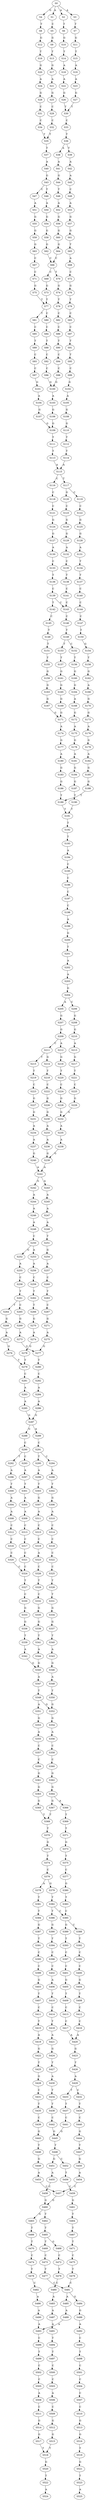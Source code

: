 strict digraph  {
	S0 -> S1 [ label = A ];
	S0 -> S2 [ label = A ];
	S0 -> S3 [ label = A ];
	S0 -> S4 [ label = G ];
	S1 -> S5 [ label = C ];
	S2 -> S6 [ label = T ];
	S3 -> S7 [ label = T ];
	S4 -> S8 [ label = T ];
	S5 -> S9 [ label = G ];
	S6 -> S10 [ label = G ];
	S7 -> S11 [ label = G ];
	S8 -> S12 [ label = G ];
	S9 -> S13 [ label = T ];
	S10 -> S14 [ label = T ];
	S11 -> S15 [ label = T ];
	S12 -> S16 [ label = T ];
	S13 -> S17 [ label = G ];
	S14 -> S18 [ label = A ];
	S15 -> S19 [ label = A ];
	S16 -> S20 [ label = G ];
	S17 -> S21 [ label = A ];
	S18 -> S22 [ label = A ];
	S19 -> S23 [ label = A ];
	S20 -> S24 [ label = A ];
	S21 -> S25 [ label = G ];
	S22 -> S26 [ label = G ];
	S23 -> S27 [ label = G ];
	S24 -> S28 [ label = G ];
	S25 -> S29 [ label = C ];
	S26 -> S30 [ label = T ];
	S27 -> S30 [ label = T ];
	S28 -> S31 [ label = C ];
	S29 -> S32 [ label = C ];
	S30 -> S33 [ label = C ];
	S31 -> S34 [ label = C ];
	S32 -> S35 [ label = T ];
	S33 -> S36 [ label = T ];
	S34 -> S35 [ label = T ];
	S35 -> S37 [ label = T ];
	S36 -> S38 [ label = A ];
	S36 -> S39 [ label = T ];
	S37 -> S40 [ label = A ];
	S38 -> S41 [ label = A ];
	S39 -> S42 [ label = A ];
	S40 -> S43 [ label = G ];
	S41 -> S44 [ label = G ];
	S42 -> S45 [ label = A ];
	S43 -> S46 [ label = T ];
	S43 -> S47 [ label = C ];
	S44 -> S48 [ label = T ];
	S45 -> S49 [ label = C ];
	S46 -> S50 [ label = A ];
	S47 -> S51 [ label = A ];
	S48 -> S52 [ label = A ];
	S49 -> S53 [ label = A ];
	S50 -> S54 [ label = G ];
	S51 -> S55 [ label = G ];
	S52 -> S56 [ label = G ];
	S53 -> S57 [ label = G ];
	S54 -> S58 [ label = G ];
	S55 -> S59 [ label = G ];
	S56 -> S60 [ label = G ];
	S57 -> S61 [ label = G ];
	S58 -> S62 [ label = G ];
	S59 -> S63 [ label = G ];
	S60 -> S64 [ label = G ];
	S61 -> S65 [ label = T ];
	S62 -> S66 [ label = C ];
	S63 -> S67 [ label = C ];
	S64 -> S66 [ label = C ];
	S65 -> S68 [ label = A ];
	S66 -> S69 [ label = C ];
	S66 -> S70 [ label = T ];
	S67 -> S71 [ label = C ];
	S68 -> S72 [ label = C ];
	S69 -> S73 [ label = G ];
	S70 -> S74 [ label = G ];
	S71 -> S75 [ label = G ];
	S72 -> S76 [ label = G ];
	S73 -> S77 [ label = T ];
	S74 -> S78 [ label = T ];
	S75 -> S77 [ label = T ];
	S76 -> S79 [ label = T ];
	S77 -> S80 [ label = C ];
	S77 -> S81 [ label = T ];
	S78 -> S82 [ label = C ];
	S79 -> S83 [ label = C ];
	S80 -> S84 [ label = C ];
	S81 -> S85 [ label = C ];
	S82 -> S86 [ label = C ];
	S83 -> S87 [ label = C ];
	S84 -> S88 [ label = T ];
	S85 -> S89 [ label = T ];
	S86 -> S90 [ label = T ];
	S87 -> S91 [ label = T ];
	S88 -> S92 [ label = C ];
	S89 -> S93 [ label = C ];
	S90 -> S94 [ label = C ];
	S91 -> S95 [ label = T ];
	S92 -> S96 [ label = C ];
	S93 -> S97 [ label = C ];
	S94 -> S98 [ label = C ];
	S95 -> S99 [ label = C ];
	S96 -> S100 [ label = G ];
	S97 -> S101 [ label = G ];
	S98 -> S100 [ label = G ];
	S99 -> S102 [ label = G ];
	S100 -> S103 [ label = A ];
	S101 -> S104 [ label = A ];
	S102 -> S105 [ label = A ];
	S103 -> S106 [ label = G ];
	S104 -> S107 [ label = G ];
	S105 -> S108 [ label = G ];
	S106 -> S109 [ label = G ];
	S107 -> S109 [ label = G ];
	S108 -> S110 [ label = G ];
	S109 -> S111 [ label = T ];
	S110 -> S112 [ label = T ];
	S111 -> S113 [ label = T ];
	S112 -> S114 [ label = T ];
	S113 -> S115 [ label = A ];
	S114 -> S115 [ label = A ];
	S115 -> S116 [ label = C ];
	S115 -> S117 [ label = T ];
	S116 -> S118 [ label = C ];
	S117 -> S119 [ label = C ];
	S117 -> S120 [ label = G ];
	S118 -> S121 [ label = C ];
	S119 -> S122 [ label = C ];
	S120 -> S123 [ label = C ];
	S121 -> S124 [ label = G ];
	S122 -> S125 [ label = G ];
	S123 -> S126 [ label = G ];
	S124 -> S127 [ label = G ];
	S125 -> S128 [ label = G ];
	S126 -> S129 [ label = G ];
	S127 -> S130 [ label = A ];
	S128 -> S131 [ label = A ];
	S129 -> S132 [ label = A ];
	S130 -> S133 [ label = C ];
	S131 -> S134 [ label = T ];
	S132 -> S135 [ label = C ];
	S133 -> S136 [ label = T ];
	S134 -> S137 [ label = T ];
	S135 -> S138 [ label = T ];
	S136 -> S139 [ label = C ];
	S137 -> S140 [ label = C ];
	S138 -> S141 [ label = C ];
	S139 -> S142 [ label = T ];
	S139 -> S143 [ label = C ];
	S140 -> S144 [ label = C ];
	S141 -> S143 [ label = C ];
	S142 -> S145 [ label = C ];
	S143 -> S146 [ label = C ];
	S144 -> S147 [ label = C ];
	S145 -> S148 [ label = T ];
	S146 -> S149 [ label = T ];
	S147 -> S150 [ label = T ];
	S148 -> S151 [ label = T ];
	S149 -> S152 [ label = C ];
	S149 -> S153 [ label = T ];
	S150 -> S154 [ label = G ];
	S151 -> S155 [ label = T ];
	S152 -> S156 [ label = T ];
	S153 -> S157 [ label = T ];
	S154 -> S158 [ label = T ];
	S155 -> S159 [ label = G ];
	S156 -> S160 [ label = G ];
	S157 -> S161 [ label = G ];
	S158 -> S162 [ label = G ];
	S159 -> S163 [ label = G ];
	S160 -> S164 [ label = G ];
	S161 -> S165 [ label = G ];
	S162 -> S166 [ label = A ];
	S163 -> S167 [ label = G ];
	S164 -> S168 [ label = A ];
	S165 -> S169 [ label = G ];
	S166 -> S170 [ label = G ];
	S167 -> S171 [ label = G ];
	S168 -> S172 [ label = G ];
	S169 -> S171 [ label = G ];
	S170 -> S173 [ label = G ];
	S171 -> S174 [ label = A ];
	S172 -> S175 [ label = A ];
	S173 -> S176 [ label = A ];
	S174 -> S177 [ label = G ];
	S175 -> S178 [ label = G ];
	S176 -> S179 [ label = G ];
	S177 -> S180 [ label = A ];
	S178 -> S181 [ label = A ];
	S179 -> S182 [ label = A ];
	S180 -> S183 [ label = G ];
	S181 -> S184 [ label = G ];
	S182 -> S185 [ label = G ];
	S183 -> S186 [ label = G ];
	S184 -> S187 [ label = G ];
	S185 -> S188 [ label = G ];
	S186 -> S189 [ label = T ];
	S187 -> S190 [ label = T ];
	S188 -> S189 [ label = T ];
	S189 -> S191 [ label = T ];
	S190 -> S191 [ label = T ];
	S191 -> S192 [ label = T ];
	S192 -> S193 [ label = T ];
	S193 -> S194 [ label = A ];
	S194 -> S195 [ label = C ];
	S195 -> S196 [ label = C ];
	S196 -> S197 [ label = C ];
	S197 -> S198 [ label = C ];
	S198 -> S199 [ label = A ];
	S199 -> S200 [ label = G ];
	S200 -> S201 [ label = T ];
	S201 -> S202 [ label = A ];
	S202 -> S203 [ label = A ];
	S203 -> S204 [ label = G ];
	S204 -> S205 [ label = A ];
	S204 -> S206 [ label = C ];
	S205 -> S207 [ label = G ];
	S206 -> S208 [ label = G ];
	S207 -> S209 [ label = G ];
	S208 -> S210 [ label = G ];
	S209 -> S211 [ label = C ];
	S209 -> S212 [ label = A ];
	S210 -> S213 [ label = A ];
	S211 -> S214 [ label = G ];
	S211 -> S215 [ label = T ];
	S212 -> S216 [ label = G ];
	S213 -> S217 [ label = G ];
	S214 -> S218 [ label = T ];
	S215 -> S219 [ label = T ];
	S216 -> S220 [ label = T ];
	S217 -> S221 [ label = T ];
	S218 -> S222 [ label = C ];
	S219 -> S223 [ label = C ];
	S220 -> S224 [ label = C ];
	S221 -> S225 [ label = C ];
	S222 -> S226 [ label = G ];
	S223 -> S227 [ label = G ];
	S224 -> S228 [ label = G ];
	S225 -> S229 [ label = G ];
	S226 -> S230 [ label = G ];
	S227 -> S231 [ label = G ];
	S228 -> S232 [ label = G ];
	S229 -> S232 [ label = G ];
	S230 -> S233 [ label = A ];
	S231 -> S234 [ label = A ];
	S232 -> S235 [ label = A ];
	S233 -> S236 [ label = A ];
	S234 -> S237 [ label = A ];
	S235 -> S238 [ label = A ];
	S236 -> S239 [ label = G ];
	S237 -> S240 [ label = G ];
	S238 -> S239 [ label = G ];
	S239 -> S241 [ label = A ];
	S240 -> S241 [ label = A ];
	S241 -> S242 [ label = G ];
	S241 -> S243 [ label = A ];
	S242 -> S244 [ label = A ];
	S243 -> S245 [ label = A ];
	S244 -> S246 [ label = A ];
	S245 -> S247 [ label = A ];
	S246 -> S248 [ label = A ];
	S247 -> S249 [ label = A ];
	S248 -> S250 [ label = C ];
	S249 -> S251 [ label = T ];
	S250 -> S252 [ label = G ];
	S250 -> S253 [ label = A ];
	S251 -> S254 [ label = G ];
	S252 -> S255 [ label = A ];
	S253 -> S256 [ label = A ];
	S254 -> S257 [ label = A ];
	S255 -> S258 [ label = C ];
	S256 -> S259 [ label = C ];
	S257 -> S260 [ label = C ];
	S258 -> S261 [ label = T ];
	S259 -> S262 [ label = T ];
	S260 -> S263 [ label = T ];
	S261 -> S264 [ label = T ];
	S261 -> S265 [ label = C ];
	S262 -> S266 [ label = T ];
	S263 -> S267 [ label = C ];
	S264 -> S268 [ label = G ];
	S265 -> S269 [ label = G ];
	S266 -> S270 [ label = G ];
	S267 -> S271 [ label = G ];
	S268 -> S272 [ label = A ];
	S269 -> S273 [ label = A ];
	S270 -> S274 [ label = A ];
	S271 -> S275 [ label = A ];
	S272 -> S276 [ label = G ];
	S273 -> S277 [ label = G ];
	S274 -> S278 [ label = G ];
	S275 -> S277 [ label = G ];
	S276 -> S279 [ label = T ];
	S277 -> S280 [ label = T ];
	S278 -> S279 [ label = T ];
	S279 -> S281 [ label = C ];
	S280 -> S282 [ label = C ];
	S281 -> S283 [ label = A ];
	S282 -> S284 [ label = A ];
	S283 -> S285 [ label = A ];
	S284 -> S286 [ label = A ];
	S285 -> S287 [ label = G ];
	S286 -> S287 [ label = G ];
	S287 -> S288 [ label = G ];
	S287 -> S289 [ label = A ];
	S288 -> S290 [ label = C ];
	S289 -> S291 [ label = C ];
	S290 -> S292 [ label = T ];
	S290 -> S293 [ label = C ];
	S291 -> S294 [ label = C ];
	S291 -> S295 [ label = T ];
	S292 -> S296 [ label = A ];
	S293 -> S297 [ label = A ];
	S294 -> S298 [ label = A ];
	S295 -> S299 [ label = A ];
	S296 -> S300 [ label = T ];
	S297 -> S301 [ label = T ];
	S298 -> S302 [ label = T ];
	S299 -> S303 [ label = T ];
	S300 -> S304 [ label = A ];
	S301 -> S305 [ label = A ];
	S302 -> S306 [ label = G ];
	S303 -> S307 [ label = G ];
	S304 -> S308 [ label = A ];
	S305 -> S309 [ label = A ];
	S306 -> S310 [ label = A ];
	S307 -> S311 [ label = A ];
	S308 -> S312 [ label = C ];
	S309 -> S313 [ label = C ];
	S310 -> S314 [ label = C ];
	S311 -> S315 [ label = C ];
	S312 -> S316 [ label = C ];
	S313 -> S317 [ label = C ];
	S314 -> S318 [ label = C ];
	S315 -> S319 [ label = C ];
	S316 -> S320 [ label = C ];
	S317 -> S321 [ label = C ];
	S318 -> S322 [ label = C ];
	S319 -> S323 [ label = A ];
	S320 -> S324 [ label = C ];
	S321 -> S324 [ label = C ];
	S322 -> S325 [ label = C ];
	S323 -> S326 [ label = C ];
	S324 -> S327 [ label = T ];
	S325 -> S328 [ label = T ];
	S326 -> S329 [ label = T ];
	S327 -> S330 [ label = C ];
	S328 -> S331 [ label = T ];
	S329 -> S332 [ label = C ];
	S330 -> S333 [ label = G ];
	S331 -> S334 [ label = G ];
	S332 -> S335 [ label = G ];
	S333 -> S336 [ label = G ];
	S334 -> S337 [ label = G ];
	S335 -> S338 [ label = G ];
	S336 -> S339 [ label = T ];
	S337 -> S340 [ label = T ];
	S338 -> S341 [ label = T ];
	S339 -> S342 [ label = A ];
	S340 -> S343 [ label = A ];
	S341 -> S344 [ label = A ];
	S342 -> S345 [ label = G ];
	S343 -> S346 [ label = G ];
	S344 -> S345 [ label = G ];
	S345 -> S347 [ label = A ];
	S346 -> S348 [ label = A ];
	S347 -> S349 [ label = T ];
	S348 -> S350 [ label = T ];
	S349 -> S351 [ label = A ];
	S349 -> S352 [ label = G ];
	S350 -> S352 [ label = G ];
	S351 -> S353 [ label = G ];
	S352 -> S354 [ label = G ];
	S353 -> S355 [ label = A ];
	S354 -> S356 [ label = A ];
	S355 -> S357 [ label = C ];
	S356 -> S358 [ label = C ];
	S357 -> S359 [ label = C ];
	S358 -> S360 [ label = C ];
	S359 -> S361 [ label = G ];
	S360 -> S362 [ label = G ];
	S361 -> S363 [ label = G ];
	S362 -> S364 [ label = G ];
	S363 -> S365 [ label = G ];
	S364 -> S366 [ label = A ];
	S364 -> S367 [ label = G ];
	S365 -> S368 [ label = T ];
	S366 -> S369 [ label = T ];
	S367 -> S368 [ label = T ];
	S368 -> S370 [ label = T ];
	S369 -> S371 [ label = T ];
	S370 -> S372 [ label = G ];
	S371 -> S373 [ label = G ];
	S372 -> S374 [ label = T ];
	S373 -> S375 [ label = T ];
	S374 -> S376 [ label = C ];
	S375 -> S377 [ label = C ];
	S376 -> S378 [ label = A ];
	S376 -> S379 [ label = G ];
	S377 -> S380 [ label = G ];
	S378 -> S381 [ label = T ];
	S379 -> S382 [ label = T ];
	S380 -> S383 [ label = T ];
	S381 -> S384 [ label = T ];
	S382 -> S385 [ label = C ];
	S382 -> S386 [ label = T ];
	S383 -> S385 [ label = C ];
	S384 -> S387 [ label = G ];
	S385 -> S388 [ label = C ];
	S385 -> S389 [ label = G ];
	S386 -> S390 [ label = G ];
	S387 -> S391 [ label = T ];
	S388 -> S392 [ label = T ];
	S389 -> S393 [ label = T ];
	S390 -> S394 [ label = T ];
	S391 -> S395 [ label = C ];
	S392 -> S396 [ label = C ];
	S393 -> S397 [ label = C ];
	S394 -> S398 [ label = C ];
	S395 -> S399 [ label = C ];
	S396 -> S400 [ label = C ];
	S397 -> S401 [ label = C ];
	S398 -> S402 [ label = C ];
	S399 -> S403 [ label = G ];
	S400 -> S404 [ label = G ];
	S401 -> S405 [ label = G ];
	S402 -> S406 [ label = A ];
	S403 -> S407 [ label = T ];
	S404 -> S408 [ label = T ];
	S405 -> S409 [ label = T ];
	S406 -> S410 [ label = T ];
	S407 -> S411 [ label = C ];
	S408 -> S412 [ label = C ];
	S409 -> S413 [ label = C ];
	S410 -> S414 [ label = C ];
	S411 -> S415 [ label = T ];
	S412 -> S416 [ label = C ];
	S413 -> S417 [ label = C ];
	S414 -> S418 [ label = T ];
	S415 -> S419 [ label = A ];
	S416 -> S420 [ label = A ];
	S417 -> S420 [ label = A ];
	S418 -> S421 [ label = A ];
	S419 -> S422 [ label = G ];
	S420 -> S423 [ label = G ];
	S421 -> S424 [ label = G ];
	S422 -> S425 [ label = T ];
	S423 -> S426 [ label = T ];
	S424 -> S427 [ label = T ];
	S425 -> S428 [ label = G ];
	S426 -> S429 [ label = A ];
	S427 -> S430 [ label = A ];
	S428 -> S431 [ label = C ];
	S429 -> S432 [ label = C ];
	S429 -> S433 [ label = T ];
	S430 -> S434 [ label = T ];
	S431 -> S435 [ label = T ];
	S432 -> S436 [ label = T ];
	S433 -> S437 [ label = T ];
	S434 -> S438 [ label = T ];
	S435 -> S439 [ label = C ];
	S436 -> S440 [ label = C ];
	S437 -> S441 [ label = C ];
	S438 -> S442 [ label = C ];
	S439 -> S443 [ label = G ];
	S440 -> S444 [ label = G ];
	S441 -> S445 [ label = G ];
	S442 -> S445 [ label = G ];
	S443 -> S446 [ label = T ];
	S444 -> S447 [ label = T ];
	S445 -> S448 [ label = T ];
	S446 -> S449 [ label = G ];
	S447 -> S450 [ label = G ];
	S448 -> S451 [ label = G ];
	S448 -> S452 [ label = C ];
	S449 -> S453 [ label = A ];
	S450 -> S454 [ label = A ];
	S451 -> S455 [ label = A ];
	S452 -> S456 [ label = T ];
	S453 -> S457 [ label = C ];
	S454 -> S457 [ label = C ];
	S455 -> S458 [ label = C ];
	S456 -> S459 [ label = C ];
	S457 -> S460 [ label = G ];
	S458 -> S460 [ label = G ];
	S459 -> S461 [ label = G ];
	S460 -> S462 [ label = T ];
	S460 -> S463 [ label = G ];
	S461 -> S464 [ label = T ];
	S462 -> S465 [ label = T ];
	S463 -> S466 [ label = T ];
	S464 -> S467 [ label = T ];
	S465 -> S468 [ label = G ];
	S465 -> S469 [ label = T ];
	S466 -> S470 [ label = T ];
	S467 -> S471 [ label = T ];
	S468 -> S472 [ label = C ];
	S469 -> S473 [ label = C ];
	S470 -> S474 [ label = C ];
	S471 -> S475 [ label = C ];
	S472 -> S476 [ label = T ];
	S473 -> S477 [ label = T ];
	S474 -> S478 [ label = T ];
	S475 -> S479 [ label = T ];
	S476 -> S480 [ label = C ];
	S477 -> S481 [ label = C ];
	S478 -> S482 [ label = C ];
	S479 -> S481 [ label = C ];
	S480 -> S483 [ label = A ];
	S481 -> S484 [ label = G ];
	S481 -> S485 [ label = A ];
	S482 -> S486 [ label = A ];
	S483 -> S487 [ label = A ];
	S484 -> S488 [ label = G ];
	S485 -> S489 [ label = A ];
	S486 -> S490 [ label = A ];
	S487 -> S491 [ label = A ];
	S488 -> S492 [ label = A ];
	S489 -> S493 [ label = A ];
	S490 -> S493 [ label = A ];
	S491 -> S494 [ label = T ];
	S492 -> S495 [ label = C ];
	S493 -> S496 [ label = C ];
	S494 -> S497 [ label = T ];
	S495 -> S498 [ label = T ];
	S496 -> S499 [ label = T ];
	S497 -> S500 [ label = C ];
	S498 -> S501 [ label = C ];
	S499 -> S502 [ label = C ];
	S500 -> S503 [ label = C ];
	S501 -> S504 [ label = C ];
	S502 -> S505 [ label = C ];
	S503 -> S506 [ label = A ];
	S504 -> S507 [ label = C ];
	S505 -> S508 [ label = A ];
	S506 -> S509 [ label = C ];
	S507 -> S510 [ label = C ];
	S508 -> S511 [ label = C ];
	S509 -> S512 [ label = G ];
	S510 -> S513 [ label = G ];
	S511 -> S514 [ label = G ];
	S512 -> S515 [ label = G ];
	S513 -> S516 [ label = G ];
	S514 -> S517 [ label = G ];
	S515 -> S518 [ label = T ];
	S516 -> S519 [ label = T ];
	S517 -> S518 [ label = T ];
	S518 -> S520 [ label = G ];
	S519 -> S521 [ label = G ];
	S520 -> S522 [ label = T ];
	S521 -> S523 [ label = T ];
	S522 -> S524 [ label = A ];
	S523 -> S525 [ label = A ];
}
